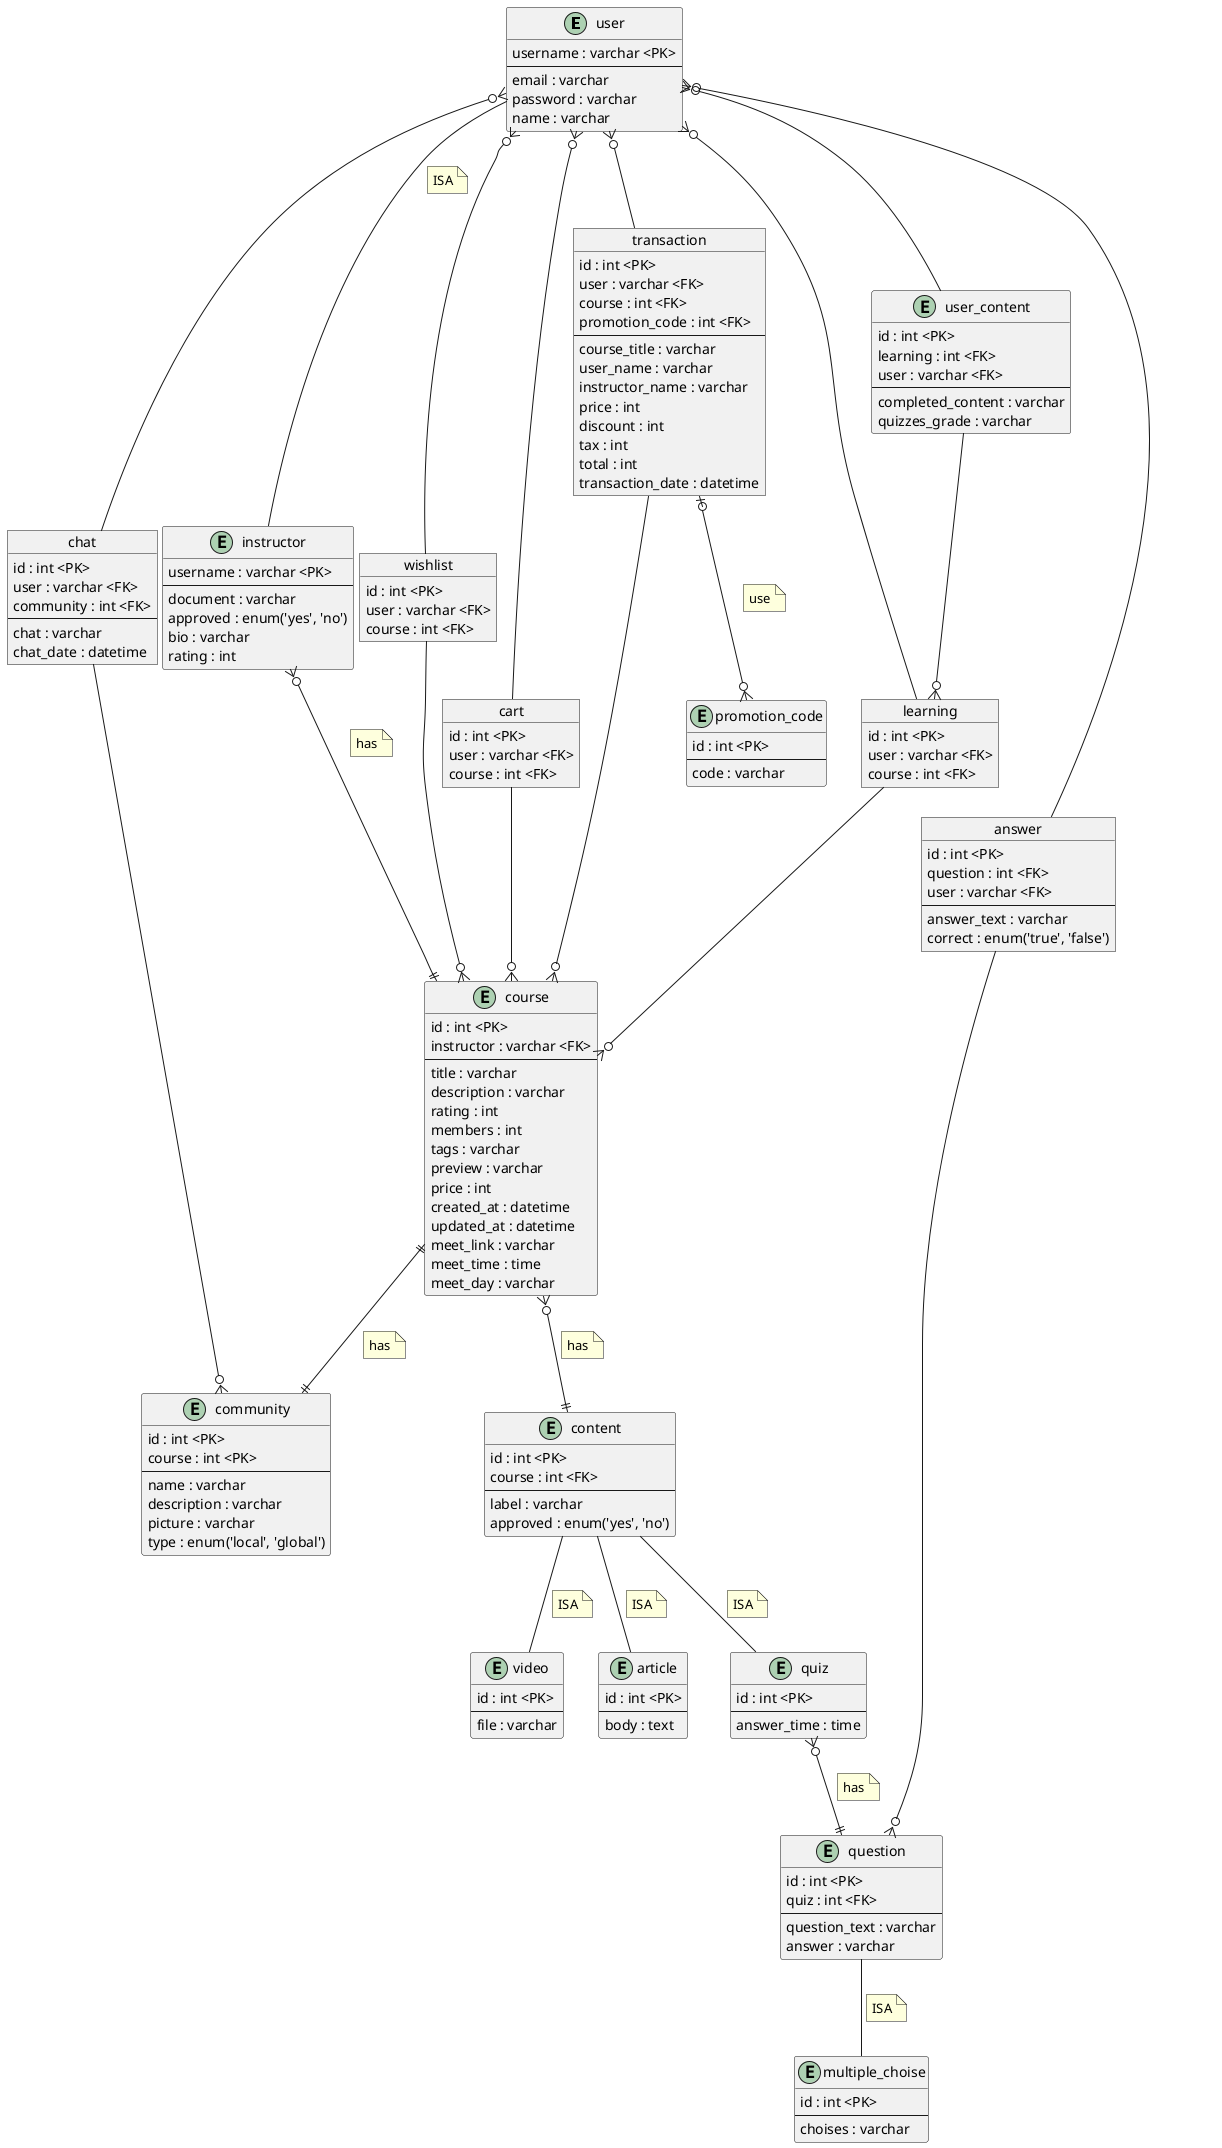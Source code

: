 @startuml LearNteach
entity user {
    username : varchar <PK>
    --
    email : varchar
    password : varchar
    name : varchar
}

entity community {
    id : int <PK>
    course : int <PK>
    --
    name : varchar
    description : varchar
    picture : varchar
    type : enum('local', 'global')
}

object chat {
    id : int <PK>
    user : varchar <FK>
    community : int <FK>
    --
    chat : varchar
    chat_date : datetime
}

entity instructor {
    username : varchar <PK>
    --
    document : varchar
    approved : enum('yes', 'no')
    bio : varchar
    rating : int
}

entity course {
    id : int <PK>
    instructor : varchar <FK>
    --
    title : varchar
    description : varchar
    rating : int
    members : int
    tags : varchar
    preview : varchar
    price : int
    created_at : datetime
    updated_at : datetime
    meet_link : varchar
    meet_time : time
    meet_day : varchar
}

object wishlist {
    id : int <PK>
    user : varchar <FK>
    course : int <FK>
}

object cart {
    id : int <PK>
    user : varchar <FK>
    course : int <FK>
}

entity promotion_code {
    id : int <PK>
    --
    code : varchar
}

object transaction {
    id : int <PK>
    user : varchar <FK>
    course : int <FK>
    promotion_code : int <FK>
    --
    course_title : varchar
    user_name : varchar
    instructor_name : varchar
    price : int
    discount : int
    tax : int
    total : int
    transaction_date : datetime
}

object learning {
    id : int <PK>
    user : varchar <FK>
    course : int <FK>
}

entity user_content {
    id : int <PK>
    learning : int <FK>
    user : varchar <FK>
    --
    completed_content : varchar
    quizzes_grade : varchar
}

entity content {
    id : int <PK>
    course : int <FK>
    --
    label : varchar
    approved : enum('yes', 'no')
}

entity video {
    id : int <PK>
    --
    file : varchar
}

entity article {
    id : int <PK>
    --
    body : text
}

entity quiz {
    id : int <PK>
    --
    answer_time : time
}

object answer {
    id : int <PK>
    question : int <FK>
    user : varchar <FK>
    --
    answer_text : varchar
    correct : enum('true', 'false')
}

entity question {
    id : int <PK>
    quiz : int <FK>
    --
    question_text : varchar
    answer : varchar
}

entity multiple_choise {
    id : int <PK>
    --
    choises : varchar
}

user -- instructor
note on link
    ISA
end note

instructor }o--|| course
note on link
    has
end note

user }o-- wishlist
wishlist --o{ course

user }o-- learning
learning --o{ course

user }o-- cart
cart --o{ course

user }o-- transaction
transaction --o{ course

course }o--|| content
note on link
    has
end note

transaction |o--o{ promotion_code
note on link
    use
end note

content -- video
note on link
    ISA
end note
content -- quiz
note on link
    ISA
end note
content -- article
note on link
    ISA
end note

quiz }o--|| question
note on link
    has
end note

question -- multiple_choise
note on link
    ISA
end note

course ||--|| community
note on link
    has
end note

user }o-- chat
chat --o{ community

user }o-- answer
answer --o{ question

user }o-- user_content
user_content --o{ learning

@enduml